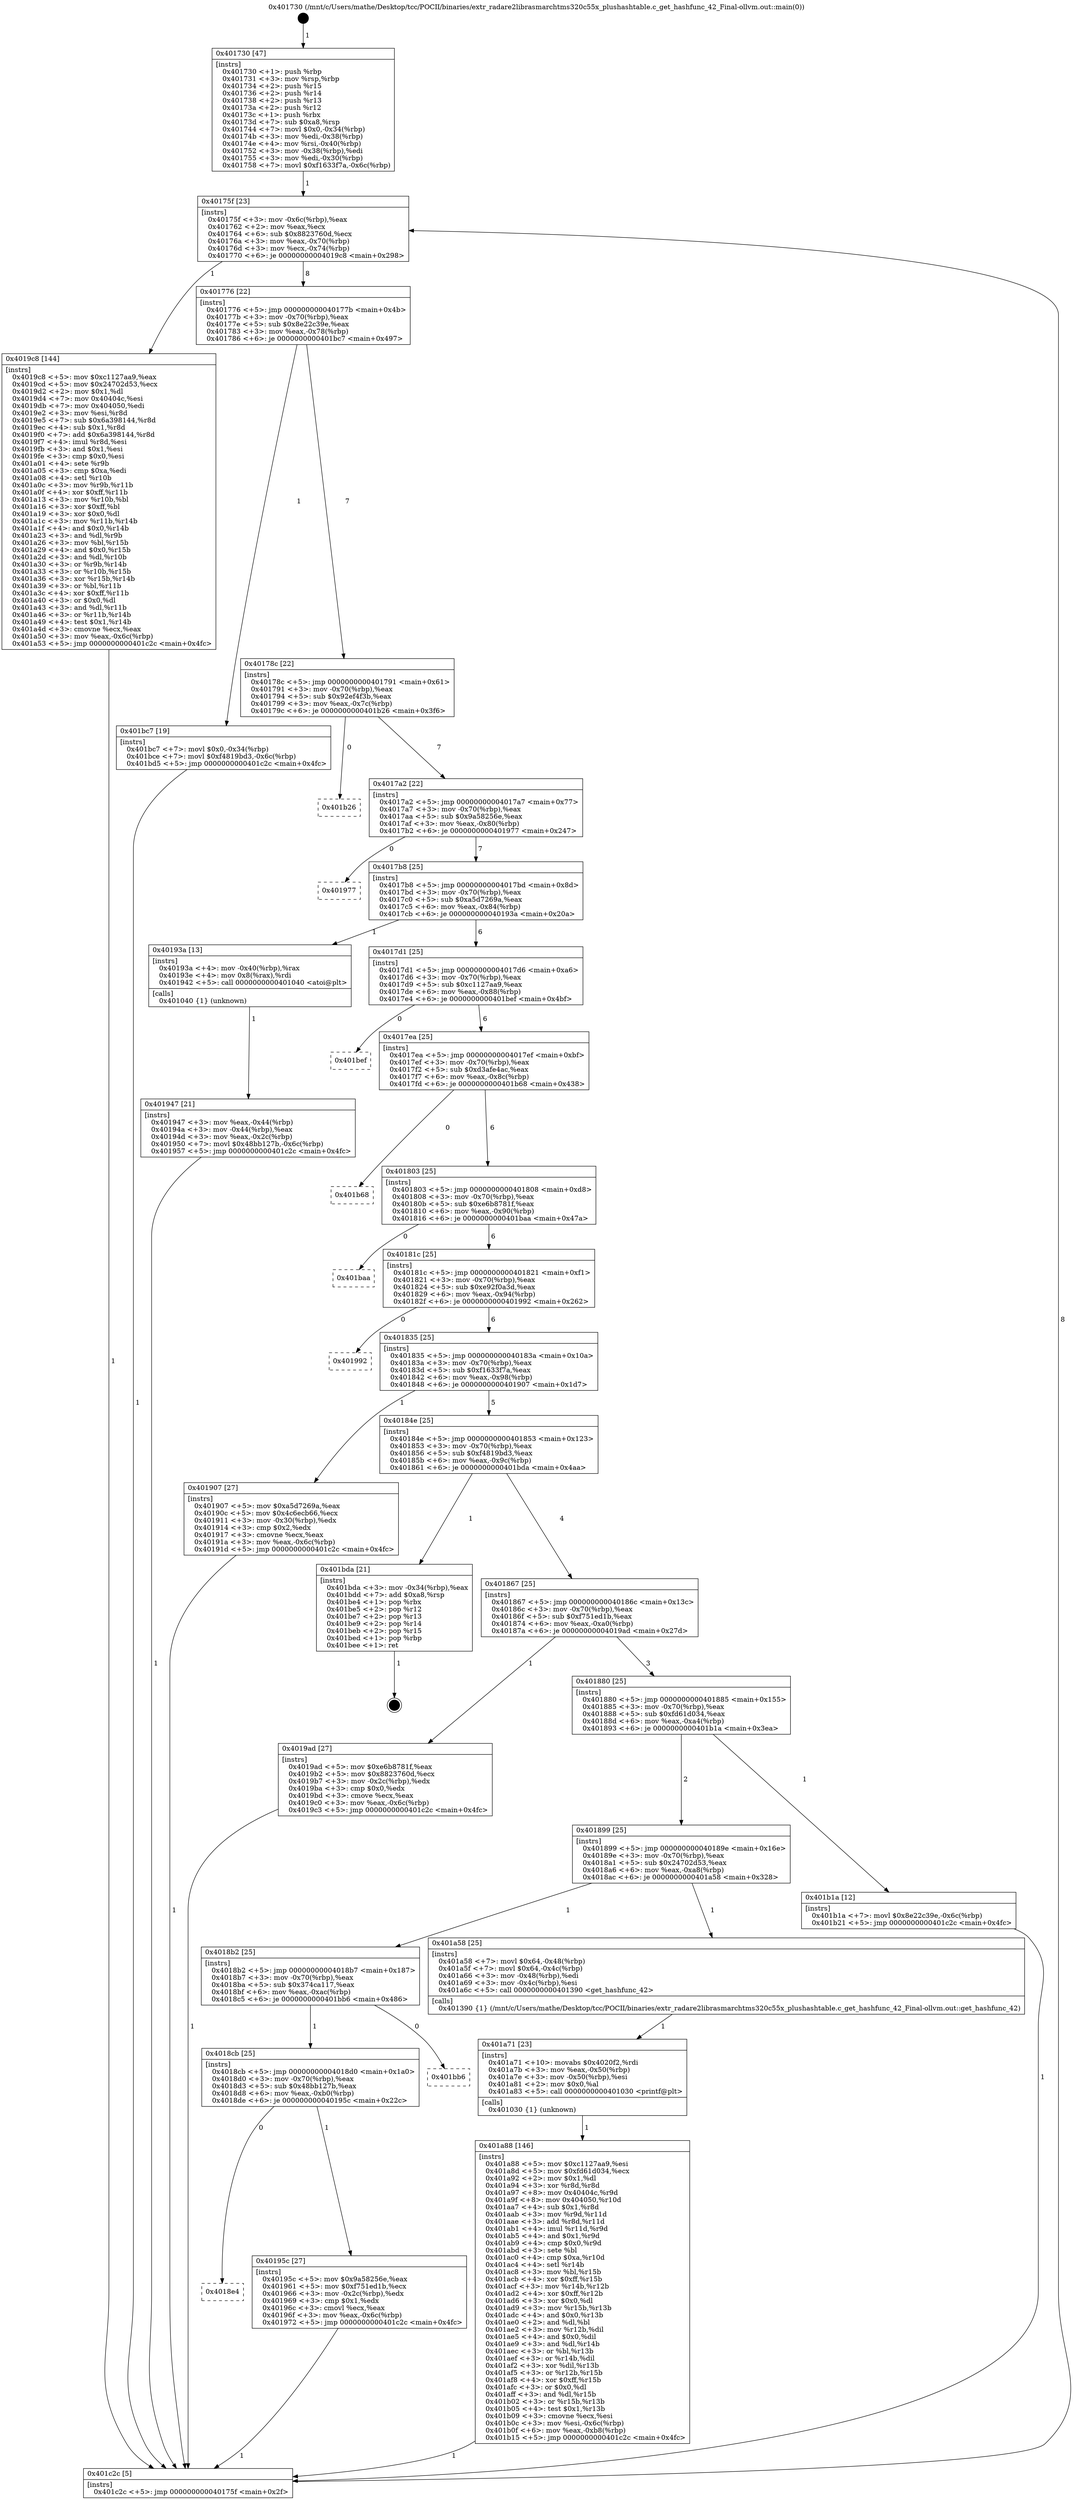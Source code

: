 digraph "0x401730" {
  label = "0x401730 (/mnt/c/Users/mathe/Desktop/tcc/POCII/binaries/extr_radare2librasmarchtms320c55x_plushashtable.c_get_hashfunc_42_Final-ollvm.out::main(0))"
  labelloc = "t"
  node[shape=record]

  Entry [label="",width=0.3,height=0.3,shape=circle,fillcolor=black,style=filled]
  "0x40175f" [label="{
     0x40175f [23]\l
     | [instrs]\l
     &nbsp;&nbsp;0x40175f \<+3\>: mov -0x6c(%rbp),%eax\l
     &nbsp;&nbsp;0x401762 \<+2\>: mov %eax,%ecx\l
     &nbsp;&nbsp;0x401764 \<+6\>: sub $0x8823760d,%ecx\l
     &nbsp;&nbsp;0x40176a \<+3\>: mov %eax,-0x70(%rbp)\l
     &nbsp;&nbsp;0x40176d \<+3\>: mov %ecx,-0x74(%rbp)\l
     &nbsp;&nbsp;0x401770 \<+6\>: je 00000000004019c8 \<main+0x298\>\l
  }"]
  "0x4019c8" [label="{
     0x4019c8 [144]\l
     | [instrs]\l
     &nbsp;&nbsp;0x4019c8 \<+5\>: mov $0xc1127aa9,%eax\l
     &nbsp;&nbsp;0x4019cd \<+5\>: mov $0x24702d53,%ecx\l
     &nbsp;&nbsp;0x4019d2 \<+2\>: mov $0x1,%dl\l
     &nbsp;&nbsp;0x4019d4 \<+7\>: mov 0x40404c,%esi\l
     &nbsp;&nbsp;0x4019db \<+7\>: mov 0x404050,%edi\l
     &nbsp;&nbsp;0x4019e2 \<+3\>: mov %esi,%r8d\l
     &nbsp;&nbsp;0x4019e5 \<+7\>: sub $0x6a398144,%r8d\l
     &nbsp;&nbsp;0x4019ec \<+4\>: sub $0x1,%r8d\l
     &nbsp;&nbsp;0x4019f0 \<+7\>: add $0x6a398144,%r8d\l
     &nbsp;&nbsp;0x4019f7 \<+4\>: imul %r8d,%esi\l
     &nbsp;&nbsp;0x4019fb \<+3\>: and $0x1,%esi\l
     &nbsp;&nbsp;0x4019fe \<+3\>: cmp $0x0,%esi\l
     &nbsp;&nbsp;0x401a01 \<+4\>: sete %r9b\l
     &nbsp;&nbsp;0x401a05 \<+3\>: cmp $0xa,%edi\l
     &nbsp;&nbsp;0x401a08 \<+4\>: setl %r10b\l
     &nbsp;&nbsp;0x401a0c \<+3\>: mov %r9b,%r11b\l
     &nbsp;&nbsp;0x401a0f \<+4\>: xor $0xff,%r11b\l
     &nbsp;&nbsp;0x401a13 \<+3\>: mov %r10b,%bl\l
     &nbsp;&nbsp;0x401a16 \<+3\>: xor $0xff,%bl\l
     &nbsp;&nbsp;0x401a19 \<+3\>: xor $0x0,%dl\l
     &nbsp;&nbsp;0x401a1c \<+3\>: mov %r11b,%r14b\l
     &nbsp;&nbsp;0x401a1f \<+4\>: and $0x0,%r14b\l
     &nbsp;&nbsp;0x401a23 \<+3\>: and %dl,%r9b\l
     &nbsp;&nbsp;0x401a26 \<+3\>: mov %bl,%r15b\l
     &nbsp;&nbsp;0x401a29 \<+4\>: and $0x0,%r15b\l
     &nbsp;&nbsp;0x401a2d \<+3\>: and %dl,%r10b\l
     &nbsp;&nbsp;0x401a30 \<+3\>: or %r9b,%r14b\l
     &nbsp;&nbsp;0x401a33 \<+3\>: or %r10b,%r15b\l
     &nbsp;&nbsp;0x401a36 \<+3\>: xor %r15b,%r14b\l
     &nbsp;&nbsp;0x401a39 \<+3\>: or %bl,%r11b\l
     &nbsp;&nbsp;0x401a3c \<+4\>: xor $0xff,%r11b\l
     &nbsp;&nbsp;0x401a40 \<+3\>: or $0x0,%dl\l
     &nbsp;&nbsp;0x401a43 \<+3\>: and %dl,%r11b\l
     &nbsp;&nbsp;0x401a46 \<+3\>: or %r11b,%r14b\l
     &nbsp;&nbsp;0x401a49 \<+4\>: test $0x1,%r14b\l
     &nbsp;&nbsp;0x401a4d \<+3\>: cmovne %ecx,%eax\l
     &nbsp;&nbsp;0x401a50 \<+3\>: mov %eax,-0x6c(%rbp)\l
     &nbsp;&nbsp;0x401a53 \<+5\>: jmp 0000000000401c2c \<main+0x4fc\>\l
  }"]
  "0x401776" [label="{
     0x401776 [22]\l
     | [instrs]\l
     &nbsp;&nbsp;0x401776 \<+5\>: jmp 000000000040177b \<main+0x4b\>\l
     &nbsp;&nbsp;0x40177b \<+3\>: mov -0x70(%rbp),%eax\l
     &nbsp;&nbsp;0x40177e \<+5\>: sub $0x8e22c39e,%eax\l
     &nbsp;&nbsp;0x401783 \<+3\>: mov %eax,-0x78(%rbp)\l
     &nbsp;&nbsp;0x401786 \<+6\>: je 0000000000401bc7 \<main+0x497\>\l
  }"]
  Exit [label="",width=0.3,height=0.3,shape=circle,fillcolor=black,style=filled,peripheries=2]
  "0x401bc7" [label="{
     0x401bc7 [19]\l
     | [instrs]\l
     &nbsp;&nbsp;0x401bc7 \<+7\>: movl $0x0,-0x34(%rbp)\l
     &nbsp;&nbsp;0x401bce \<+7\>: movl $0xf4819bd3,-0x6c(%rbp)\l
     &nbsp;&nbsp;0x401bd5 \<+5\>: jmp 0000000000401c2c \<main+0x4fc\>\l
  }"]
  "0x40178c" [label="{
     0x40178c [22]\l
     | [instrs]\l
     &nbsp;&nbsp;0x40178c \<+5\>: jmp 0000000000401791 \<main+0x61\>\l
     &nbsp;&nbsp;0x401791 \<+3\>: mov -0x70(%rbp),%eax\l
     &nbsp;&nbsp;0x401794 \<+5\>: sub $0x92ef4f3b,%eax\l
     &nbsp;&nbsp;0x401799 \<+3\>: mov %eax,-0x7c(%rbp)\l
     &nbsp;&nbsp;0x40179c \<+6\>: je 0000000000401b26 \<main+0x3f6\>\l
  }"]
  "0x401a88" [label="{
     0x401a88 [146]\l
     | [instrs]\l
     &nbsp;&nbsp;0x401a88 \<+5\>: mov $0xc1127aa9,%esi\l
     &nbsp;&nbsp;0x401a8d \<+5\>: mov $0xfd61d034,%ecx\l
     &nbsp;&nbsp;0x401a92 \<+2\>: mov $0x1,%dl\l
     &nbsp;&nbsp;0x401a94 \<+3\>: xor %r8d,%r8d\l
     &nbsp;&nbsp;0x401a97 \<+8\>: mov 0x40404c,%r9d\l
     &nbsp;&nbsp;0x401a9f \<+8\>: mov 0x404050,%r10d\l
     &nbsp;&nbsp;0x401aa7 \<+4\>: sub $0x1,%r8d\l
     &nbsp;&nbsp;0x401aab \<+3\>: mov %r9d,%r11d\l
     &nbsp;&nbsp;0x401aae \<+3\>: add %r8d,%r11d\l
     &nbsp;&nbsp;0x401ab1 \<+4\>: imul %r11d,%r9d\l
     &nbsp;&nbsp;0x401ab5 \<+4\>: and $0x1,%r9d\l
     &nbsp;&nbsp;0x401ab9 \<+4\>: cmp $0x0,%r9d\l
     &nbsp;&nbsp;0x401abd \<+3\>: sete %bl\l
     &nbsp;&nbsp;0x401ac0 \<+4\>: cmp $0xa,%r10d\l
     &nbsp;&nbsp;0x401ac4 \<+4\>: setl %r14b\l
     &nbsp;&nbsp;0x401ac8 \<+3\>: mov %bl,%r15b\l
     &nbsp;&nbsp;0x401acb \<+4\>: xor $0xff,%r15b\l
     &nbsp;&nbsp;0x401acf \<+3\>: mov %r14b,%r12b\l
     &nbsp;&nbsp;0x401ad2 \<+4\>: xor $0xff,%r12b\l
     &nbsp;&nbsp;0x401ad6 \<+3\>: xor $0x0,%dl\l
     &nbsp;&nbsp;0x401ad9 \<+3\>: mov %r15b,%r13b\l
     &nbsp;&nbsp;0x401adc \<+4\>: and $0x0,%r13b\l
     &nbsp;&nbsp;0x401ae0 \<+2\>: and %dl,%bl\l
     &nbsp;&nbsp;0x401ae2 \<+3\>: mov %r12b,%dil\l
     &nbsp;&nbsp;0x401ae5 \<+4\>: and $0x0,%dil\l
     &nbsp;&nbsp;0x401ae9 \<+3\>: and %dl,%r14b\l
     &nbsp;&nbsp;0x401aec \<+3\>: or %bl,%r13b\l
     &nbsp;&nbsp;0x401aef \<+3\>: or %r14b,%dil\l
     &nbsp;&nbsp;0x401af2 \<+3\>: xor %dil,%r13b\l
     &nbsp;&nbsp;0x401af5 \<+3\>: or %r12b,%r15b\l
     &nbsp;&nbsp;0x401af8 \<+4\>: xor $0xff,%r15b\l
     &nbsp;&nbsp;0x401afc \<+3\>: or $0x0,%dl\l
     &nbsp;&nbsp;0x401aff \<+3\>: and %dl,%r15b\l
     &nbsp;&nbsp;0x401b02 \<+3\>: or %r15b,%r13b\l
     &nbsp;&nbsp;0x401b05 \<+4\>: test $0x1,%r13b\l
     &nbsp;&nbsp;0x401b09 \<+3\>: cmovne %ecx,%esi\l
     &nbsp;&nbsp;0x401b0c \<+3\>: mov %esi,-0x6c(%rbp)\l
     &nbsp;&nbsp;0x401b0f \<+6\>: mov %eax,-0xb8(%rbp)\l
     &nbsp;&nbsp;0x401b15 \<+5\>: jmp 0000000000401c2c \<main+0x4fc\>\l
  }"]
  "0x401b26" [label="{
     0x401b26\l
  }", style=dashed]
  "0x4017a2" [label="{
     0x4017a2 [22]\l
     | [instrs]\l
     &nbsp;&nbsp;0x4017a2 \<+5\>: jmp 00000000004017a7 \<main+0x77\>\l
     &nbsp;&nbsp;0x4017a7 \<+3\>: mov -0x70(%rbp),%eax\l
     &nbsp;&nbsp;0x4017aa \<+5\>: sub $0x9a58256e,%eax\l
     &nbsp;&nbsp;0x4017af \<+3\>: mov %eax,-0x80(%rbp)\l
     &nbsp;&nbsp;0x4017b2 \<+6\>: je 0000000000401977 \<main+0x247\>\l
  }"]
  "0x401a71" [label="{
     0x401a71 [23]\l
     | [instrs]\l
     &nbsp;&nbsp;0x401a71 \<+10\>: movabs $0x4020f2,%rdi\l
     &nbsp;&nbsp;0x401a7b \<+3\>: mov %eax,-0x50(%rbp)\l
     &nbsp;&nbsp;0x401a7e \<+3\>: mov -0x50(%rbp),%esi\l
     &nbsp;&nbsp;0x401a81 \<+2\>: mov $0x0,%al\l
     &nbsp;&nbsp;0x401a83 \<+5\>: call 0000000000401030 \<printf@plt\>\l
     | [calls]\l
     &nbsp;&nbsp;0x401030 \{1\} (unknown)\l
  }"]
  "0x401977" [label="{
     0x401977\l
  }", style=dashed]
  "0x4017b8" [label="{
     0x4017b8 [25]\l
     | [instrs]\l
     &nbsp;&nbsp;0x4017b8 \<+5\>: jmp 00000000004017bd \<main+0x8d\>\l
     &nbsp;&nbsp;0x4017bd \<+3\>: mov -0x70(%rbp),%eax\l
     &nbsp;&nbsp;0x4017c0 \<+5\>: sub $0xa5d7269a,%eax\l
     &nbsp;&nbsp;0x4017c5 \<+6\>: mov %eax,-0x84(%rbp)\l
     &nbsp;&nbsp;0x4017cb \<+6\>: je 000000000040193a \<main+0x20a\>\l
  }"]
  "0x4018e4" [label="{
     0x4018e4\l
  }", style=dashed]
  "0x40193a" [label="{
     0x40193a [13]\l
     | [instrs]\l
     &nbsp;&nbsp;0x40193a \<+4\>: mov -0x40(%rbp),%rax\l
     &nbsp;&nbsp;0x40193e \<+4\>: mov 0x8(%rax),%rdi\l
     &nbsp;&nbsp;0x401942 \<+5\>: call 0000000000401040 \<atoi@plt\>\l
     | [calls]\l
     &nbsp;&nbsp;0x401040 \{1\} (unknown)\l
  }"]
  "0x4017d1" [label="{
     0x4017d1 [25]\l
     | [instrs]\l
     &nbsp;&nbsp;0x4017d1 \<+5\>: jmp 00000000004017d6 \<main+0xa6\>\l
     &nbsp;&nbsp;0x4017d6 \<+3\>: mov -0x70(%rbp),%eax\l
     &nbsp;&nbsp;0x4017d9 \<+5\>: sub $0xc1127aa9,%eax\l
     &nbsp;&nbsp;0x4017de \<+6\>: mov %eax,-0x88(%rbp)\l
     &nbsp;&nbsp;0x4017e4 \<+6\>: je 0000000000401bef \<main+0x4bf\>\l
  }"]
  "0x40195c" [label="{
     0x40195c [27]\l
     | [instrs]\l
     &nbsp;&nbsp;0x40195c \<+5\>: mov $0x9a58256e,%eax\l
     &nbsp;&nbsp;0x401961 \<+5\>: mov $0xf751ed1b,%ecx\l
     &nbsp;&nbsp;0x401966 \<+3\>: mov -0x2c(%rbp),%edx\l
     &nbsp;&nbsp;0x401969 \<+3\>: cmp $0x1,%edx\l
     &nbsp;&nbsp;0x40196c \<+3\>: cmovl %ecx,%eax\l
     &nbsp;&nbsp;0x40196f \<+3\>: mov %eax,-0x6c(%rbp)\l
     &nbsp;&nbsp;0x401972 \<+5\>: jmp 0000000000401c2c \<main+0x4fc\>\l
  }"]
  "0x401bef" [label="{
     0x401bef\l
  }", style=dashed]
  "0x4017ea" [label="{
     0x4017ea [25]\l
     | [instrs]\l
     &nbsp;&nbsp;0x4017ea \<+5\>: jmp 00000000004017ef \<main+0xbf\>\l
     &nbsp;&nbsp;0x4017ef \<+3\>: mov -0x70(%rbp),%eax\l
     &nbsp;&nbsp;0x4017f2 \<+5\>: sub $0xd3afe4ac,%eax\l
     &nbsp;&nbsp;0x4017f7 \<+6\>: mov %eax,-0x8c(%rbp)\l
     &nbsp;&nbsp;0x4017fd \<+6\>: je 0000000000401b68 \<main+0x438\>\l
  }"]
  "0x4018cb" [label="{
     0x4018cb [25]\l
     | [instrs]\l
     &nbsp;&nbsp;0x4018cb \<+5\>: jmp 00000000004018d0 \<main+0x1a0\>\l
     &nbsp;&nbsp;0x4018d0 \<+3\>: mov -0x70(%rbp),%eax\l
     &nbsp;&nbsp;0x4018d3 \<+5\>: sub $0x48bb127b,%eax\l
     &nbsp;&nbsp;0x4018d8 \<+6\>: mov %eax,-0xb0(%rbp)\l
     &nbsp;&nbsp;0x4018de \<+6\>: je 000000000040195c \<main+0x22c\>\l
  }"]
  "0x401b68" [label="{
     0x401b68\l
  }", style=dashed]
  "0x401803" [label="{
     0x401803 [25]\l
     | [instrs]\l
     &nbsp;&nbsp;0x401803 \<+5\>: jmp 0000000000401808 \<main+0xd8\>\l
     &nbsp;&nbsp;0x401808 \<+3\>: mov -0x70(%rbp),%eax\l
     &nbsp;&nbsp;0x40180b \<+5\>: sub $0xe6b8781f,%eax\l
     &nbsp;&nbsp;0x401810 \<+6\>: mov %eax,-0x90(%rbp)\l
     &nbsp;&nbsp;0x401816 \<+6\>: je 0000000000401baa \<main+0x47a\>\l
  }"]
  "0x401bb6" [label="{
     0x401bb6\l
  }", style=dashed]
  "0x401baa" [label="{
     0x401baa\l
  }", style=dashed]
  "0x40181c" [label="{
     0x40181c [25]\l
     | [instrs]\l
     &nbsp;&nbsp;0x40181c \<+5\>: jmp 0000000000401821 \<main+0xf1\>\l
     &nbsp;&nbsp;0x401821 \<+3\>: mov -0x70(%rbp),%eax\l
     &nbsp;&nbsp;0x401824 \<+5\>: sub $0xe92f0a3d,%eax\l
     &nbsp;&nbsp;0x401829 \<+6\>: mov %eax,-0x94(%rbp)\l
     &nbsp;&nbsp;0x40182f \<+6\>: je 0000000000401992 \<main+0x262\>\l
  }"]
  "0x4018b2" [label="{
     0x4018b2 [25]\l
     | [instrs]\l
     &nbsp;&nbsp;0x4018b2 \<+5\>: jmp 00000000004018b7 \<main+0x187\>\l
     &nbsp;&nbsp;0x4018b7 \<+3\>: mov -0x70(%rbp),%eax\l
     &nbsp;&nbsp;0x4018ba \<+5\>: sub $0x374ca117,%eax\l
     &nbsp;&nbsp;0x4018bf \<+6\>: mov %eax,-0xac(%rbp)\l
     &nbsp;&nbsp;0x4018c5 \<+6\>: je 0000000000401bb6 \<main+0x486\>\l
  }"]
  "0x401992" [label="{
     0x401992\l
  }", style=dashed]
  "0x401835" [label="{
     0x401835 [25]\l
     | [instrs]\l
     &nbsp;&nbsp;0x401835 \<+5\>: jmp 000000000040183a \<main+0x10a\>\l
     &nbsp;&nbsp;0x40183a \<+3\>: mov -0x70(%rbp),%eax\l
     &nbsp;&nbsp;0x40183d \<+5\>: sub $0xf1633f7a,%eax\l
     &nbsp;&nbsp;0x401842 \<+6\>: mov %eax,-0x98(%rbp)\l
     &nbsp;&nbsp;0x401848 \<+6\>: je 0000000000401907 \<main+0x1d7\>\l
  }"]
  "0x401a58" [label="{
     0x401a58 [25]\l
     | [instrs]\l
     &nbsp;&nbsp;0x401a58 \<+7\>: movl $0x64,-0x48(%rbp)\l
     &nbsp;&nbsp;0x401a5f \<+7\>: movl $0x64,-0x4c(%rbp)\l
     &nbsp;&nbsp;0x401a66 \<+3\>: mov -0x48(%rbp),%edi\l
     &nbsp;&nbsp;0x401a69 \<+3\>: mov -0x4c(%rbp),%esi\l
     &nbsp;&nbsp;0x401a6c \<+5\>: call 0000000000401390 \<get_hashfunc_42\>\l
     | [calls]\l
     &nbsp;&nbsp;0x401390 \{1\} (/mnt/c/Users/mathe/Desktop/tcc/POCII/binaries/extr_radare2librasmarchtms320c55x_plushashtable.c_get_hashfunc_42_Final-ollvm.out::get_hashfunc_42)\l
  }"]
  "0x401907" [label="{
     0x401907 [27]\l
     | [instrs]\l
     &nbsp;&nbsp;0x401907 \<+5\>: mov $0xa5d7269a,%eax\l
     &nbsp;&nbsp;0x40190c \<+5\>: mov $0x4c6ecb66,%ecx\l
     &nbsp;&nbsp;0x401911 \<+3\>: mov -0x30(%rbp),%edx\l
     &nbsp;&nbsp;0x401914 \<+3\>: cmp $0x2,%edx\l
     &nbsp;&nbsp;0x401917 \<+3\>: cmovne %ecx,%eax\l
     &nbsp;&nbsp;0x40191a \<+3\>: mov %eax,-0x6c(%rbp)\l
     &nbsp;&nbsp;0x40191d \<+5\>: jmp 0000000000401c2c \<main+0x4fc\>\l
  }"]
  "0x40184e" [label="{
     0x40184e [25]\l
     | [instrs]\l
     &nbsp;&nbsp;0x40184e \<+5\>: jmp 0000000000401853 \<main+0x123\>\l
     &nbsp;&nbsp;0x401853 \<+3\>: mov -0x70(%rbp),%eax\l
     &nbsp;&nbsp;0x401856 \<+5\>: sub $0xf4819bd3,%eax\l
     &nbsp;&nbsp;0x40185b \<+6\>: mov %eax,-0x9c(%rbp)\l
     &nbsp;&nbsp;0x401861 \<+6\>: je 0000000000401bda \<main+0x4aa\>\l
  }"]
  "0x401c2c" [label="{
     0x401c2c [5]\l
     | [instrs]\l
     &nbsp;&nbsp;0x401c2c \<+5\>: jmp 000000000040175f \<main+0x2f\>\l
  }"]
  "0x401730" [label="{
     0x401730 [47]\l
     | [instrs]\l
     &nbsp;&nbsp;0x401730 \<+1\>: push %rbp\l
     &nbsp;&nbsp;0x401731 \<+3\>: mov %rsp,%rbp\l
     &nbsp;&nbsp;0x401734 \<+2\>: push %r15\l
     &nbsp;&nbsp;0x401736 \<+2\>: push %r14\l
     &nbsp;&nbsp;0x401738 \<+2\>: push %r13\l
     &nbsp;&nbsp;0x40173a \<+2\>: push %r12\l
     &nbsp;&nbsp;0x40173c \<+1\>: push %rbx\l
     &nbsp;&nbsp;0x40173d \<+7\>: sub $0xa8,%rsp\l
     &nbsp;&nbsp;0x401744 \<+7\>: movl $0x0,-0x34(%rbp)\l
     &nbsp;&nbsp;0x40174b \<+3\>: mov %edi,-0x38(%rbp)\l
     &nbsp;&nbsp;0x40174e \<+4\>: mov %rsi,-0x40(%rbp)\l
     &nbsp;&nbsp;0x401752 \<+3\>: mov -0x38(%rbp),%edi\l
     &nbsp;&nbsp;0x401755 \<+3\>: mov %edi,-0x30(%rbp)\l
     &nbsp;&nbsp;0x401758 \<+7\>: movl $0xf1633f7a,-0x6c(%rbp)\l
  }"]
  "0x401947" [label="{
     0x401947 [21]\l
     | [instrs]\l
     &nbsp;&nbsp;0x401947 \<+3\>: mov %eax,-0x44(%rbp)\l
     &nbsp;&nbsp;0x40194a \<+3\>: mov -0x44(%rbp),%eax\l
     &nbsp;&nbsp;0x40194d \<+3\>: mov %eax,-0x2c(%rbp)\l
     &nbsp;&nbsp;0x401950 \<+7\>: movl $0x48bb127b,-0x6c(%rbp)\l
     &nbsp;&nbsp;0x401957 \<+5\>: jmp 0000000000401c2c \<main+0x4fc\>\l
  }"]
  "0x401899" [label="{
     0x401899 [25]\l
     | [instrs]\l
     &nbsp;&nbsp;0x401899 \<+5\>: jmp 000000000040189e \<main+0x16e\>\l
     &nbsp;&nbsp;0x40189e \<+3\>: mov -0x70(%rbp),%eax\l
     &nbsp;&nbsp;0x4018a1 \<+5\>: sub $0x24702d53,%eax\l
     &nbsp;&nbsp;0x4018a6 \<+6\>: mov %eax,-0xa8(%rbp)\l
     &nbsp;&nbsp;0x4018ac \<+6\>: je 0000000000401a58 \<main+0x328\>\l
  }"]
  "0x401bda" [label="{
     0x401bda [21]\l
     | [instrs]\l
     &nbsp;&nbsp;0x401bda \<+3\>: mov -0x34(%rbp),%eax\l
     &nbsp;&nbsp;0x401bdd \<+7\>: add $0xa8,%rsp\l
     &nbsp;&nbsp;0x401be4 \<+1\>: pop %rbx\l
     &nbsp;&nbsp;0x401be5 \<+2\>: pop %r12\l
     &nbsp;&nbsp;0x401be7 \<+2\>: pop %r13\l
     &nbsp;&nbsp;0x401be9 \<+2\>: pop %r14\l
     &nbsp;&nbsp;0x401beb \<+2\>: pop %r15\l
     &nbsp;&nbsp;0x401bed \<+1\>: pop %rbp\l
     &nbsp;&nbsp;0x401bee \<+1\>: ret\l
  }"]
  "0x401867" [label="{
     0x401867 [25]\l
     | [instrs]\l
     &nbsp;&nbsp;0x401867 \<+5\>: jmp 000000000040186c \<main+0x13c\>\l
     &nbsp;&nbsp;0x40186c \<+3\>: mov -0x70(%rbp),%eax\l
     &nbsp;&nbsp;0x40186f \<+5\>: sub $0xf751ed1b,%eax\l
     &nbsp;&nbsp;0x401874 \<+6\>: mov %eax,-0xa0(%rbp)\l
     &nbsp;&nbsp;0x40187a \<+6\>: je 00000000004019ad \<main+0x27d\>\l
  }"]
  "0x401b1a" [label="{
     0x401b1a [12]\l
     | [instrs]\l
     &nbsp;&nbsp;0x401b1a \<+7\>: movl $0x8e22c39e,-0x6c(%rbp)\l
     &nbsp;&nbsp;0x401b21 \<+5\>: jmp 0000000000401c2c \<main+0x4fc\>\l
  }"]
  "0x4019ad" [label="{
     0x4019ad [27]\l
     | [instrs]\l
     &nbsp;&nbsp;0x4019ad \<+5\>: mov $0xe6b8781f,%eax\l
     &nbsp;&nbsp;0x4019b2 \<+5\>: mov $0x8823760d,%ecx\l
     &nbsp;&nbsp;0x4019b7 \<+3\>: mov -0x2c(%rbp),%edx\l
     &nbsp;&nbsp;0x4019ba \<+3\>: cmp $0x0,%edx\l
     &nbsp;&nbsp;0x4019bd \<+3\>: cmove %ecx,%eax\l
     &nbsp;&nbsp;0x4019c0 \<+3\>: mov %eax,-0x6c(%rbp)\l
     &nbsp;&nbsp;0x4019c3 \<+5\>: jmp 0000000000401c2c \<main+0x4fc\>\l
  }"]
  "0x401880" [label="{
     0x401880 [25]\l
     | [instrs]\l
     &nbsp;&nbsp;0x401880 \<+5\>: jmp 0000000000401885 \<main+0x155\>\l
     &nbsp;&nbsp;0x401885 \<+3\>: mov -0x70(%rbp),%eax\l
     &nbsp;&nbsp;0x401888 \<+5\>: sub $0xfd61d034,%eax\l
     &nbsp;&nbsp;0x40188d \<+6\>: mov %eax,-0xa4(%rbp)\l
     &nbsp;&nbsp;0x401893 \<+6\>: je 0000000000401b1a \<main+0x3ea\>\l
  }"]
  Entry -> "0x401730" [label=" 1"]
  "0x40175f" -> "0x4019c8" [label=" 1"]
  "0x40175f" -> "0x401776" [label=" 8"]
  "0x401bda" -> Exit [label=" 1"]
  "0x401776" -> "0x401bc7" [label=" 1"]
  "0x401776" -> "0x40178c" [label=" 7"]
  "0x401bc7" -> "0x401c2c" [label=" 1"]
  "0x40178c" -> "0x401b26" [label=" 0"]
  "0x40178c" -> "0x4017a2" [label=" 7"]
  "0x401b1a" -> "0x401c2c" [label=" 1"]
  "0x4017a2" -> "0x401977" [label=" 0"]
  "0x4017a2" -> "0x4017b8" [label=" 7"]
  "0x401a88" -> "0x401c2c" [label=" 1"]
  "0x4017b8" -> "0x40193a" [label=" 1"]
  "0x4017b8" -> "0x4017d1" [label=" 6"]
  "0x401a71" -> "0x401a88" [label=" 1"]
  "0x4017d1" -> "0x401bef" [label=" 0"]
  "0x4017d1" -> "0x4017ea" [label=" 6"]
  "0x401a58" -> "0x401a71" [label=" 1"]
  "0x4017ea" -> "0x401b68" [label=" 0"]
  "0x4017ea" -> "0x401803" [label=" 6"]
  "0x4019ad" -> "0x401c2c" [label=" 1"]
  "0x401803" -> "0x401baa" [label=" 0"]
  "0x401803" -> "0x40181c" [label=" 6"]
  "0x40195c" -> "0x401c2c" [label=" 1"]
  "0x40181c" -> "0x401992" [label=" 0"]
  "0x40181c" -> "0x401835" [label=" 6"]
  "0x4018cb" -> "0x40195c" [label=" 1"]
  "0x401835" -> "0x401907" [label=" 1"]
  "0x401835" -> "0x40184e" [label=" 5"]
  "0x401907" -> "0x401c2c" [label=" 1"]
  "0x401730" -> "0x40175f" [label=" 1"]
  "0x401c2c" -> "0x40175f" [label=" 8"]
  "0x40193a" -> "0x401947" [label=" 1"]
  "0x401947" -> "0x401c2c" [label=" 1"]
  "0x4019c8" -> "0x401c2c" [label=" 1"]
  "0x40184e" -> "0x401bda" [label=" 1"]
  "0x40184e" -> "0x401867" [label=" 4"]
  "0x4018b2" -> "0x401bb6" [label=" 0"]
  "0x401867" -> "0x4019ad" [label=" 1"]
  "0x401867" -> "0x401880" [label=" 3"]
  "0x4018cb" -> "0x4018e4" [label=" 0"]
  "0x401880" -> "0x401b1a" [label=" 1"]
  "0x401880" -> "0x401899" [label=" 2"]
  "0x4018b2" -> "0x4018cb" [label=" 1"]
  "0x401899" -> "0x401a58" [label=" 1"]
  "0x401899" -> "0x4018b2" [label=" 1"]
}
